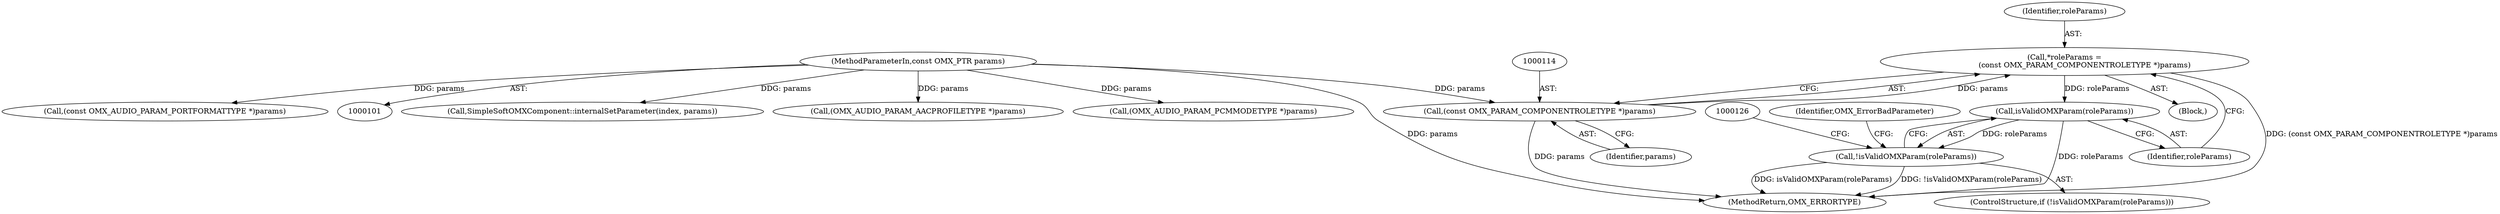 digraph "0_Android_295c883fe3105b19bcd0f9e07d54c6b589fc5bff_5@pointer" {
"1000111" [label="(Call,*roleParams =\n                 (const OMX_PARAM_COMPONENTROLETYPE *)params)"];
"1000113" [label="(Call,(const OMX_PARAM_COMPONENTROLETYPE *)params)"];
"1000103" [label="(MethodParameterIn,const OMX_PTR params)"];
"1000118" [label="(Call,isValidOMXParam(roleParams))"];
"1000117" [label="(Call,!isValidOMXParam(roleParams))"];
"1000115" [label="(Identifier,params)"];
"1000113" [label="(Call,(const OMX_PARAM_COMPONENTROLETYPE *)params)"];
"1000103" [label="(MethodParameterIn,const OMX_PTR params)"];
"1000378" [label="(Call,SimpleSoftOMXComponent::internalSetParameter(index, params))"];
"1000111" [label="(Call,*roleParams =\n                 (const OMX_PARAM_COMPONENTROLETYPE *)params)"];
"1000117" [label="(Call,!isValidOMXParam(roleParams))"];
"1000206" [label="(Call,(OMX_AUDIO_PARAM_AACPROFILETYPE *)params)"];
"1000338" [label="(Call,(OMX_AUDIO_PARAM_PCMMODETYPE *)params)"];
"1000122" [label="(Identifier,OMX_ErrorBadParameter)"];
"1000109" [label="(Block,)"];
"1000381" [label="(MethodReturn,OMX_ERRORTYPE)"];
"1000144" [label="(Call,(const OMX_AUDIO_PARAM_PORTFORMATTYPE *)params)"];
"1000118" [label="(Call,isValidOMXParam(roleParams))"];
"1000119" [label="(Identifier,roleParams)"];
"1000112" [label="(Identifier,roleParams)"];
"1000116" [label="(ControlStructure,if (!isValidOMXParam(roleParams)))"];
"1000111" -> "1000109"  [label="AST: "];
"1000111" -> "1000113"  [label="CFG: "];
"1000112" -> "1000111"  [label="AST: "];
"1000113" -> "1000111"  [label="AST: "];
"1000119" -> "1000111"  [label="CFG: "];
"1000111" -> "1000381"  [label="DDG: (const OMX_PARAM_COMPONENTROLETYPE *)params"];
"1000113" -> "1000111"  [label="DDG: params"];
"1000111" -> "1000118"  [label="DDG: roleParams"];
"1000113" -> "1000115"  [label="CFG: "];
"1000114" -> "1000113"  [label="AST: "];
"1000115" -> "1000113"  [label="AST: "];
"1000113" -> "1000381"  [label="DDG: params"];
"1000103" -> "1000113"  [label="DDG: params"];
"1000103" -> "1000101"  [label="AST: "];
"1000103" -> "1000381"  [label="DDG: params"];
"1000103" -> "1000144"  [label="DDG: params"];
"1000103" -> "1000206"  [label="DDG: params"];
"1000103" -> "1000338"  [label="DDG: params"];
"1000103" -> "1000378"  [label="DDG: params"];
"1000118" -> "1000117"  [label="AST: "];
"1000118" -> "1000119"  [label="CFG: "];
"1000119" -> "1000118"  [label="AST: "];
"1000117" -> "1000118"  [label="CFG: "];
"1000118" -> "1000381"  [label="DDG: roleParams"];
"1000118" -> "1000117"  [label="DDG: roleParams"];
"1000117" -> "1000116"  [label="AST: "];
"1000122" -> "1000117"  [label="CFG: "];
"1000126" -> "1000117"  [label="CFG: "];
"1000117" -> "1000381"  [label="DDG: !isValidOMXParam(roleParams)"];
"1000117" -> "1000381"  [label="DDG: isValidOMXParam(roleParams)"];
}
